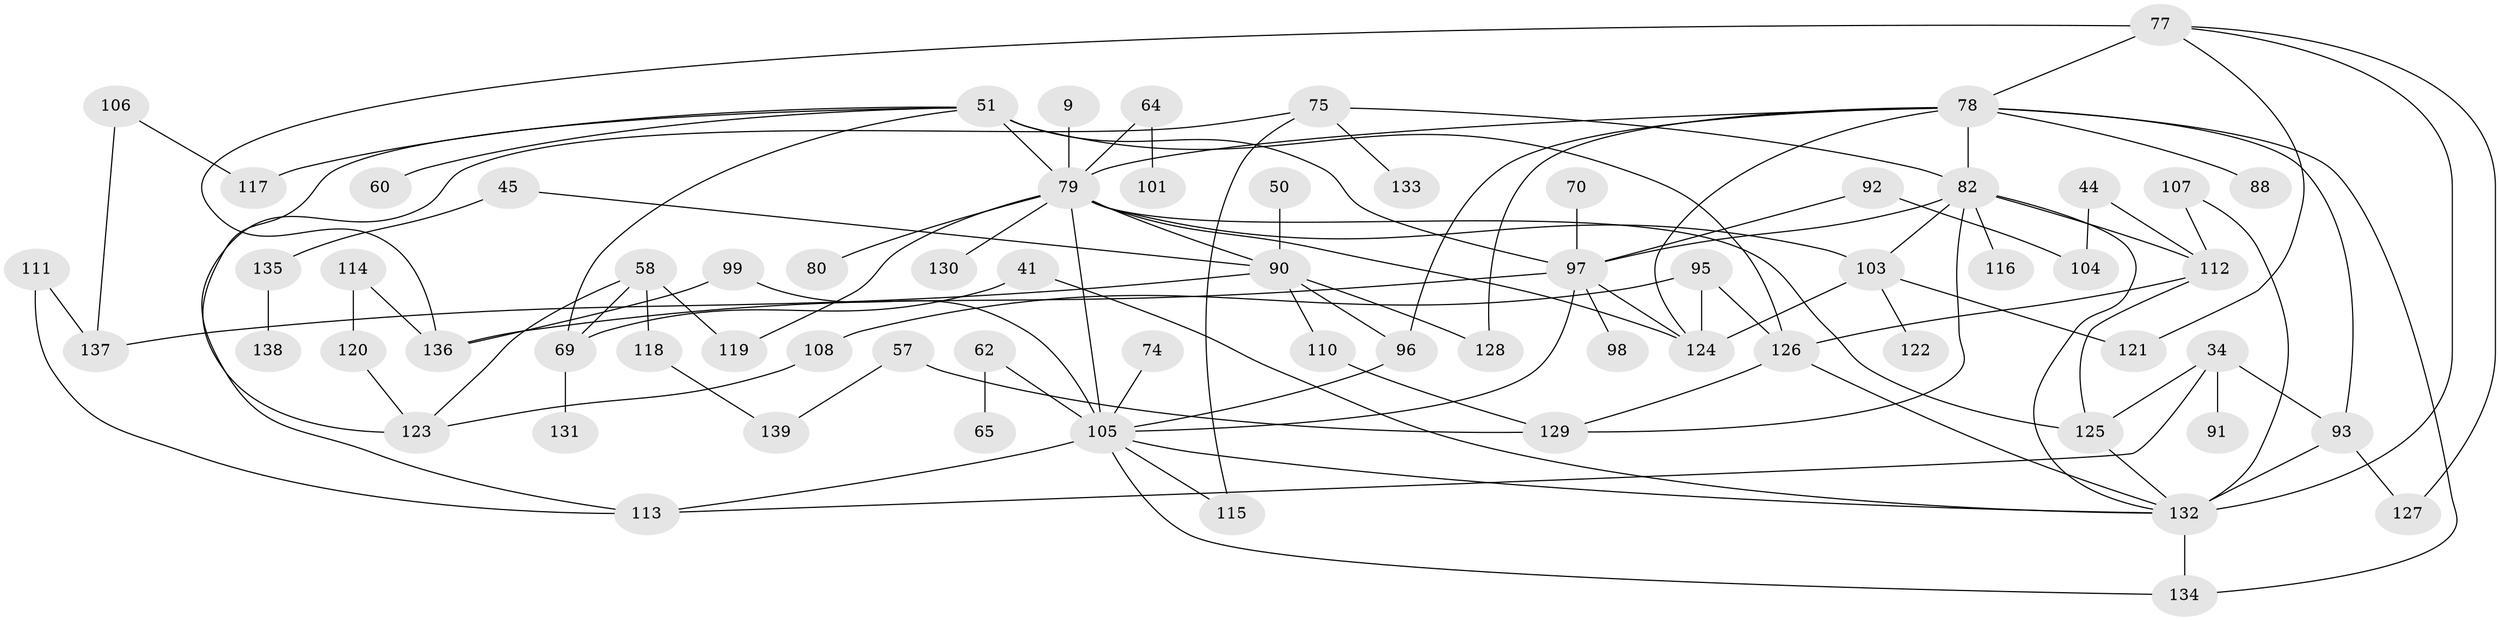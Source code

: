 // original degree distribution, {4: 0.14388489208633093, 6: 0.02158273381294964, 5: 0.08633093525179857, 3: 0.20863309352517986, 1: 0.17985611510791366, 2: 0.34532374100719426, 7: 0.014388489208633094}
// Generated by graph-tools (version 1.1) at 2025/43/03/09/25 04:43:01]
// undirected, 69 vertices, 107 edges
graph export_dot {
graph [start="1"]
  node [color=gray90,style=filled];
  9;
  34;
  41;
  44;
  45;
  50;
  51 [super="+8+5"];
  57;
  58;
  60;
  62;
  64;
  65;
  69;
  70;
  74;
  75;
  77 [super="+53+76"];
  78 [super="+61"];
  79 [super="+35+6"];
  80;
  82 [super="+18+29"];
  88;
  90 [super="+31+22"];
  91;
  92;
  93 [super="+66"];
  95;
  96;
  97 [super="+84+89+33"];
  98;
  99;
  101;
  103 [super="+46+67+71"];
  104;
  105 [super="+87+43+24"];
  106;
  107;
  108;
  110;
  111;
  112 [super="+72+32"];
  113 [super="+25"];
  114 [super="+63"];
  115;
  116;
  117;
  118;
  119;
  120;
  121 [super="+86"];
  122;
  123 [super="+47+83"];
  124 [super="+30+94"];
  125 [super="+7"];
  126 [super="+68"];
  127;
  128;
  129 [super="+15"];
  130;
  131;
  132 [super="+39+100"];
  133;
  134 [super="+102"];
  135;
  136 [super="+109"];
  137 [super="+23"];
  138;
  139;
  9 -- 79;
  34 -- 91;
  34 -- 113;
  34 -- 93 [weight=2];
  34 -- 125;
  41 -- 69;
  41 -- 132;
  44 -- 104;
  44 -- 112;
  45 -- 135;
  45 -- 90;
  50 -- 90;
  51 -- 60;
  51 -- 117;
  51 -- 69;
  51 -- 79 [weight=2];
  51 -- 123;
  51 -- 126;
  51 -- 97 [weight=2];
  57 -- 139;
  57 -- 129;
  58 -- 69;
  58 -- 118;
  58 -- 119;
  58 -- 123;
  62 -- 65;
  62 -- 105;
  64 -- 101;
  64 -- 79;
  69 -- 131;
  70 -- 97;
  74 -- 105;
  75 -- 115;
  75 -- 133;
  75 -- 113;
  75 -- 82;
  77 -- 78 [weight=2];
  77 -- 127;
  77 -- 132;
  77 -- 121;
  77 -- 136;
  78 -- 134;
  78 -- 82 [weight=2];
  78 -- 128;
  78 -- 96;
  78 -- 79;
  78 -- 88;
  78 -- 93;
  78 -- 124;
  79 -- 130;
  79 -- 119;
  79 -- 80;
  79 -- 125;
  79 -- 90 [weight=3];
  79 -- 103;
  79 -- 105 [weight=3];
  79 -- 124;
  82 -- 116;
  82 -- 129;
  82 -- 132;
  82 -- 103;
  82 -- 112;
  82 -- 97;
  90 -- 96;
  90 -- 110;
  90 -- 128;
  90 -- 137;
  92 -- 104;
  92 -- 97;
  93 -- 127;
  93 -- 132 [weight=3];
  95 -- 108;
  95 -- 126;
  95 -- 124;
  96 -- 105;
  97 -- 136 [weight=2];
  97 -- 105;
  97 -- 124;
  97 -- 98;
  99 -- 105;
  99 -- 136;
  103 -- 124;
  103 -- 122;
  103 -- 121;
  105 -- 115;
  105 -- 132;
  105 -- 113;
  105 -- 134;
  106 -- 117;
  106 -- 137;
  107 -- 132;
  107 -- 112;
  108 -- 123;
  110 -- 129;
  111 -- 137;
  111 -- 113;
  112 -- 125;
  112 -- 126;
  114 -- 120;
  114 -- 136 [weight=2];
  118 -- 139;
  120 -- 123;
  125 -- 132;
  126 -- 129;
  126 -- 132;
  132 -- 134;
  135 -- 138;
}
